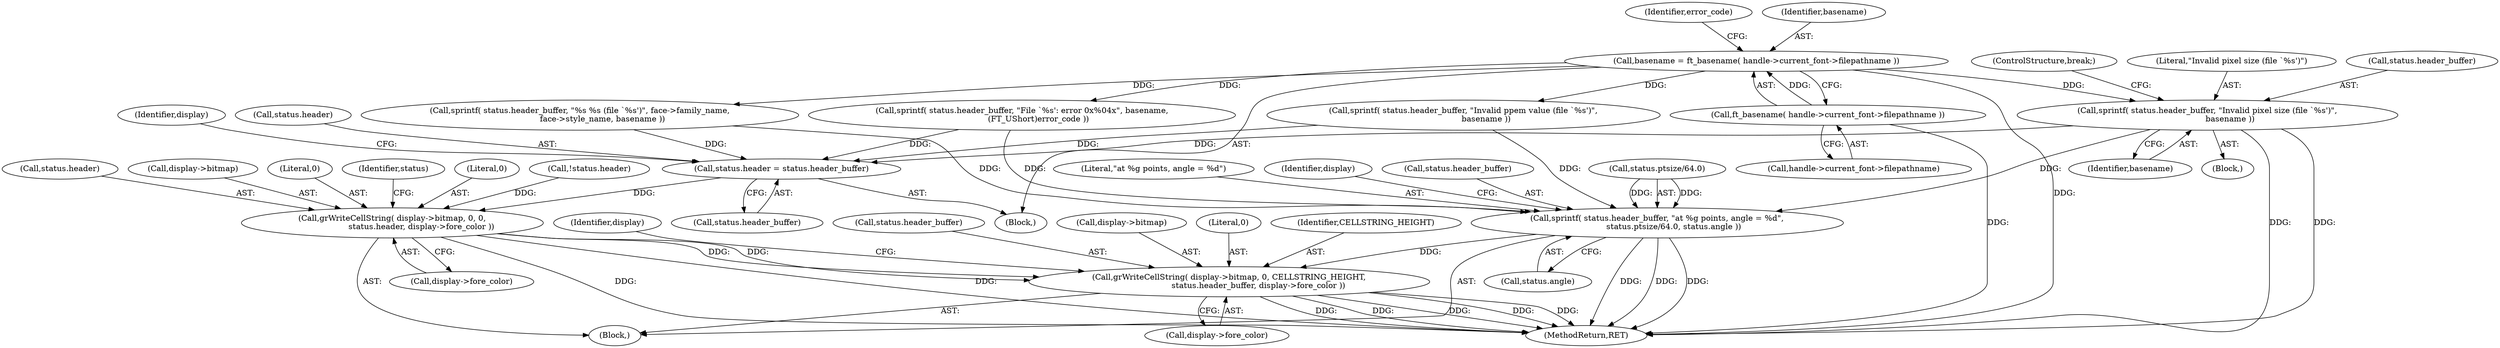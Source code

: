 digraph "1_savannah_b995299b73ba4cd259f221f500d4e63095508bec_2@API" {
"1000154" [label="(Call,sprintf( status.header_buffer, \"Invalid pixel size (file `%s')\",\n                  basename ))"];
"1000128" [label="(Call,basename = ft_basename( handle->current_font->filepathname ))"];
"1000130" [label="(Call,ft_basename( handle->current_font->filepathname ))"];
"1000180" [label="(Call,status.header = status.header_buffer)"];
"1000187" [label="(Call,grWriteCellString( display->bitmap, 0, 0,\n                       status.header, display->fore_color ))"];
"1000212" [label="(Call,grWriteCellString( display->bitmap, 0, CELLSTRING_HEIGHT,\n                       status.header_buffer, display->fore_color ))"];
"1000199" [label="(Call,sprintf( status.header_buffer, \"at %g points, angle = %d\",\n             status.ptsize/64.0, status.angle ))"];
"1000188" [label="(Call,display->bitmap)"];
"1000196" [label="(Call,display->fore_color)"];
"1000128" [label="(Call,basename = ft_basename( handle->current_font->filepathname ))"];
"1000221" [label="(Call,display->fore_color)"];
"1000191" [label="(Literal,0)"];
"1000137" [label="(Identifier,error_code)"];
"1000130" [label="(Call,ft_basename( handle->current_font->filepathname ))"];
"1000212" [label="(Call,grWriteCellString( display->bitmap, 0, CELLSTRING_HEIGHT,\n                       status.header_buffer, display->fore_color ))"];
"1000180" [label="(Call,status.header = status.header_buffer)"];
"1000155" [label="(Call,status.header_buffer)"];
"1000213" [label="(Call,display->bitmap)"];
"1000204" [label="(Call,status.ptsize/64.0)"];
"1000140" [label="(Call,sprintf( status.header_buffer, \"%s %s (file `%s')\", face->family_name,\n                  face->style_name, basename ))"];
"1000189" [label="(Identifier,display)"];
"1000184" [label="(Call,status.header_buffer)"];
"1000138" [label="(Block,)"];
"1000160" [label="(ControlStructure,break;)"];
"1000216" [label="(Literal,0)"];
"1000203" [label="(Literal,\"at %g points, angle = %d\")"];
"1000214" [label="(Identifier,display)"];
"1000200" [label="(Call,status.header_buffer)"];
"1000129" [label="(Identifier,basename)"];
"1000217" [label="(Identifier,CELLSTRING_HEIGHT)"];
"1000131" [label="(Call,handle->current_font->filepathname)"];
"1000159" [label="(Identifier,basename)"];
"1000187" [label="(Call,grWriteCellString( display->bitmap, 0, 0,\n                       status.header, display->fore_color ))"];
"1000127" [label="(Block,)"];
"1000162" [label="(Call,sprintf( status.header_buffer, \"Invalid ppem value (file `%s')\",\n                  basename ))"];
"1000102" [label="(Block,)"];
"1000228" [label="(MethodReturn,RET)"];
"1000154" [label="(Call,sprintf( status.header_buffer, \"Invalid pixel size (file `%s')\",\n                  basename ))"];
"1000201" [label="(Identifier,status)"];
"1000226" [label="(Identifier,display)"];
"1000192" [label="(Literal,0)"];
"1000170" [label="(Call,sprintf( status.header_buffer, \"File `%s': error 0x%04x\", basename,\n             (FT_UShort)error_code ))"];
"1000218" [label="(Call,status.header_buffer)"];
"1000209" [label="(Call,status.angle)"];
"1000158" [label="(Literal,\"Invalid pixel size (file `%s')\")"];
"1000199" [label="(Call,sprintf( status.header_buffer, \"at %g points, angle = %d\",\n             status.ptsize/64.0, status.angle ))"];
"1000193" [label="(Call,status.header)"];
"1000123" [label="(Call,!status.header)"];
"1000181" [label="(Call,status.header)"];
"1000154" -> "1000138"  [label="AST: "];
"1000154" -> "1000159"  [label="CFG: "];
"1000155" -> "1000154"  [label="AST: "];
"1000158" -> "1000154"  [label="AST: "];
"1000159" -> "1000154"  [label="AST: "];
"1000160" -> "1000154"  [label="CFG: "];
"1000154" -> "1000228"  [label="DDG: "];
"1000154" -> "1000228"  [label="DDG: "];
"1000128" -> "1000154"  [label="DDG: "];
"1000154" -> "1000180"  [label="DDG: "];
"1000154" -> "1000199"  [label="DDG: "];
"1000128" -> "1000127"  [label="AST: "];
"1000128" -> "1000130"  [label="CFG: "];
"1000129" -> "1000128"  [label="AST: "];
"1000130" -> "1000128"  [label="AST: "];
"1000137" -> "1000128"  [label="CFG: "];
"1000128" -> "1000228"  [label="DDG: "];
"1000130" -> "1000128"  [label="DDG: "];
"1000128" -> "1000140"  [label="DDG: "];
"1000128" -> "1000162"  [label="DDG: "];
"1000128" -> "1000170"  [label="DDG: "];
"1000130" -> "1000131"  [label="CFG: "];
"1000131" -> "1000130"  [label="AST: "];
"1000130" -> "1000228"  [label="DDG: "];
"1000180" -> "1000127"  [label="AST: "];
"1000180" -> "1000184"  [label="CFG: "];
"1000181" -> "1000180"  [label="AST: "];
"1000184" -> "1000180"  [label="AST: "];
"1000189" -> "1000180"  [label="CFG: "];
"1000140" -> "1000180"  [label="DDG: "];
"1000170" -> "1000180"  [label="DDG: "];
"1000162" -> "1000180"  [label="DDG: "];
"1000180" -> "1000187"  [label="DDG: "];
"1000187" -> "1000102"  [label="AST: "];
"1000187" -> "1000196"  [label="CFG: "];
"1000188" -> "1000187"  [label="AST: "];
"1000191" -> "1000187"  [label="AST: "];
"1000192" -> "1000187"  [label="AST: "];
"1000193" -> "1000187"  [label="AST: "];
"1000196" -> "1000187"  [label="AST: "];
"1000201" -> "1000187"  [label="CFG: "];
"1000187" -> "1000228"  [label="DDG: "];
"1000187" -> "1000228"  [label="DDG: "];
"1000123" -> "1000187"  [label="DDG: "];
"1000187" -> "1000212"  [label="DDG: "];
"1000187" -> "1000212"  [label="DDG: "];
"1000212" -> "1000102"  [label="AST: "];
"1000212" -> "1000221"  [label="CFG: "];
"1000213" -> "1000212"  [label="AST: "];
"1000216" -> "1000212"  [label="AST: "];
"1000217" -> "1000212"  [label="AST: "];
"1000218" -> "1000212"  [label="AST: "];
"1000221" -> "1000212"  [label="AST: "];
"1000226" -> "1000212"  [label="CFG: "];
"1000212" -> "1000228"  [label="DDG: "];
"1000212" -> "1000228"  [label="DDG: "];
"1000212" -> "1000228"  [label="DDG: "];
"1000212" -> "1000228"  [label="DDG: "];
"1000212" -> "1000228"  [label="DDG: "];
"1000199" -> "1000212"  [label="DDG: "];
"1000199" -> "1000102"  [label="AST: "];
"1000199" -> "1000209"  [label="CFG: "];
"1000200" -> "1000199"  [label="AST: "];
"1000203" -> "1000199"  [label="AST: "];
"1000204" -> "1000199"  [label="AST: "];
"1000209" -> "1000199"  [label="AST: "];
"1000214" -> "1000199"  [label="CFG: "];
"1000199" -> "1000228"  [label="DDG: "];
"1000199" -> "1000228"  [label="DDG: "];
"1000199" -> "1000228"  [label="DDG: "];
"1000140" -> "1000199"  [label="DDG: "];
"1000170" -> "1000199"  [label="DDG: "];
"1000162" -> "1000199"  [label="DDG: "];
"1000204" -> "1000199"  [label="DDG: "];
"1000204" -> "1000199"  [label="DDG: "];
}
